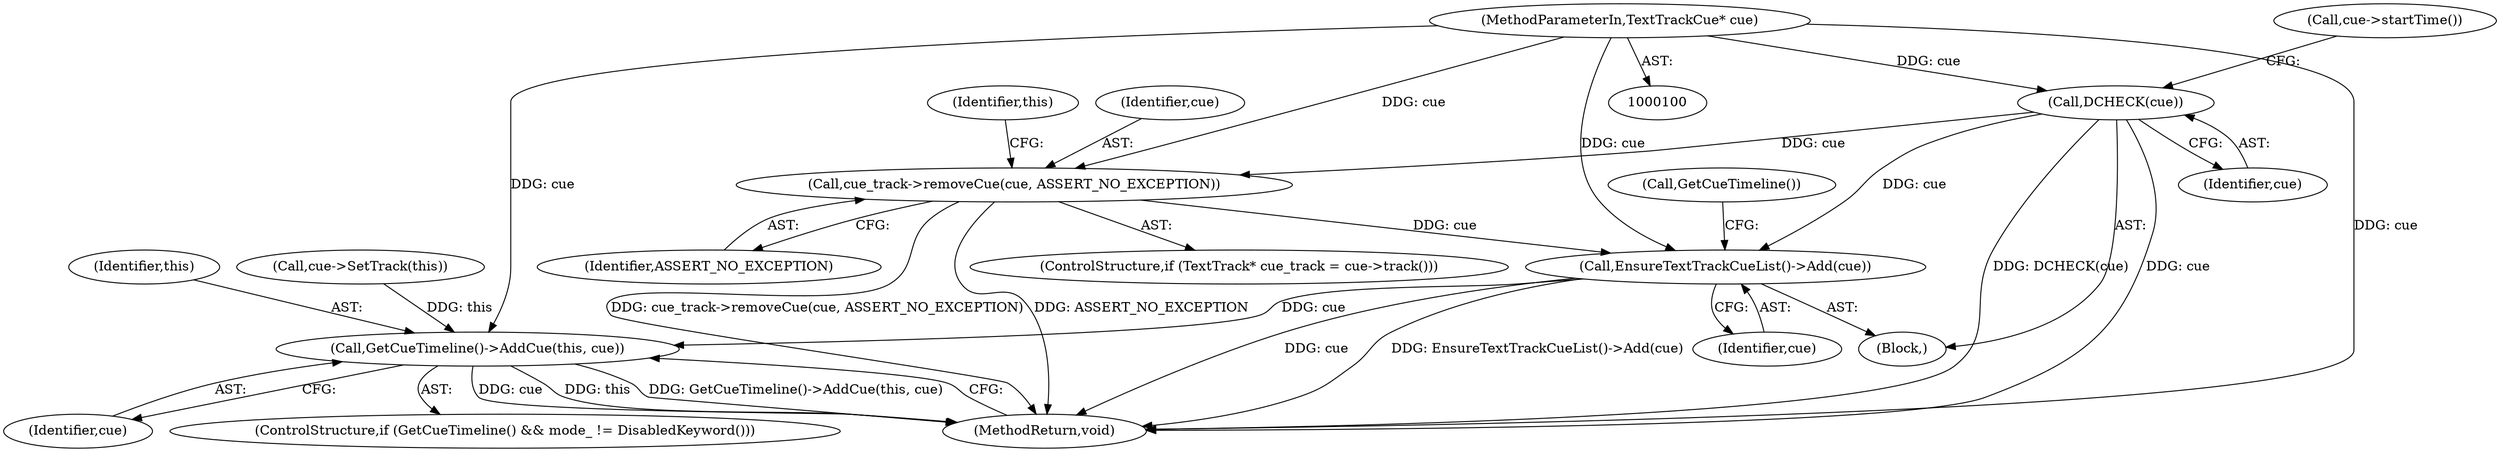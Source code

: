 digraph "0_Chrome_53f1c0f95e568d4b6b184904f98cfde2833c603c_0@pointer" {
"1000101" [label="(MethodParameterIn,TextTrackCue* cue)"];
"1000103" [label="(Call,DCHECK(cue))"];
"1000118" [label="(Call,cue_track->removeCue(cue, ASSERT_NO_EXCEPTION))"];
"1000123" [label="(Call,EnsureTextTrackCueList()->Add(cue))"];
"1000131" [label="(Call,GetCueTimeline()->AddCue(this, cue))"];
"1000124" [label="(Identifier,cue)"];
"1000121" [label="(Call,cue->SetTrack(this))"];
"1000133" [label="(Identifier,cue)"];
"1000134" [label="(MethodReturn,void)"];
"1000104" [label="(Identifier,cue)"];
"1000131" [label="(Call,GetCueTimeline()->AddCue(this, cue))"];
"1000132" [label="(Identifier,this)"];
"1000125" [label="(ControlStructure,if (GetCueTimeline() && mode_ != DisabledKeyword()))"];
"1000127" [label="(Call,GetCueTimeline())"];
"1000112" [label="(ControlStructure,if (TextTrack* cue_track = cue->track()))"];
"1000103" [label="(Call,DCHECK(cue))"];
"1000120" [label="(Identifier,ASSERT_NO_EXCEPTION)"];
"1000122" [label="(Identifier,this)"];
"1000101" [label="(MethodParameterIn,TextTrackCue* cue)"];
"1000118" [label="(Call,cue_track->removeCue(cue, ASSERT_NO_EXCEPTION))"];
"1000123" [label="(Call,EnsureTextTrackCueList()->Add(cue))"];
"1000102" [label="(Block,)"];
"1000108" [label="(Call,cue->startTime())"];
"1000119" [label="(Identifier,cue)"];
"1000101" -> "1000100"  [label="AST: "];
"1000101" -> "1000134"  [label="DDG: cue"];
"1000101" -> "1000103"  [label="DDG: cue"];
"1000101" -> "1000118"  [label="DDG: cue"];
"1000101" -> "1000123"  [label="DDG: cue"];
"1000101" -> "1000131"  [label="DDG: cue"];
"1000103" -> "1000102"  [label="AST: "];
"1000103" -> "1000104"  [label="CFG: "];
"1000104" -> "1000103"  [label="AST: "];
"1000108" -> "1000103"  [label="CFG: "];
"1000103" -> "1000134"  [label="DDG: cue"];
"1000103" -> "1000134"  [label="DDG: DCHECK(cue)"];
"1000103" -> "1000118"  [label="DDG: cue"];
"1000103" -> "1000123"  [label="DDG: cue"];
"1000118" -> "1000112"  [label="AST: "];
"1000118" -> "1000120"  [label="CFG: "];
"1000119" -> "1000118"  [label="AST: "];
"1000120" -> "1000118"  [label="AST: "];
"1000122" -> "1000118"  [label="CFG: "];
"1000118" -> "1000134"  [label="DDG: cue_track->removeCue(cue, ASSERT_NO_EXCEPTION)"];
"1000118" -> "1000134"  [label="DDG: ASSERT_NO_EXCEPTION"];
"1000118" -> "1000123"  [label="DDG: cue"];
"1000123" -> "1000102"  [label="AST: "];
"1000123" -> "1000124"  [label="CFG: "];
"1000124" -> "1000123"  [label="AST: "];
"1000127" -> "1000123"  [label="CFG: "];
"1000123" -> "1000134"  [label="DDG: EnsureTextTrackCueList()->Add(cue)"];
"1000123" -> "1000134"  [label="DDG: cue"];
"1000123" -> "1000131"  [label="DDG: cue"];
"1000131" -> "1000125"  [label="AST: "];
"1000131" -> "1000133"  [label="CFG: "];
"1000132" -> "1000131"  [label="AST: "];
"1000133" -> "1000131"  [label="AST: "];
"1000134" -> "1000131"  [label="CFG: "];
"1000131" -> "1000134"  [label="DDG: cue"];
"1000131" -> "1000134"  [label="DDG: this"];
"1000131" -> "1000134"  [label="DDG: GetCueTimeline()->AddCue(this, cue)"];
"1000121" -> "1000131"  [label="DDG: this"];
}
